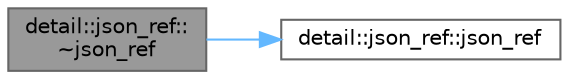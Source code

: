 digraph "detail::json_ref::~json_ref"
{
 // INTERACTIVE_SVG=YES
 // LATEX_PDF_SIZE
  bgcolor="transparent";
  edge [fontname=Helvetica,fontsize=10,labelfontname=Helvetica,labelfontsize=10];
  node [fontname=Helvetica,fontsize=10,shape=box,height=0.2,width=0.4];
  rankdir="LR";
  Node1 [id="Node000001",label="detail::json_ref::\l~json_ref",height=0.2,width=0.4,color="gray40", fillcolor="grey60", style="filled", fontcolor="black",tooltip=" "];
  Node1 -> Node2 [id="edge1_Node000001_Node000002",color="steelblue1",style="solid",tooltip=" "];
  Node2 [id="Node000002",label="detail::json_ref::json_ref",height=0.2,width=0.4,color="grey40", fillcolor="white", style="filled",URL="$classdetail_1_1json__ref.html#a75203c86bb04e3e402bf2ac68c570292",tooltip=" "];
}
